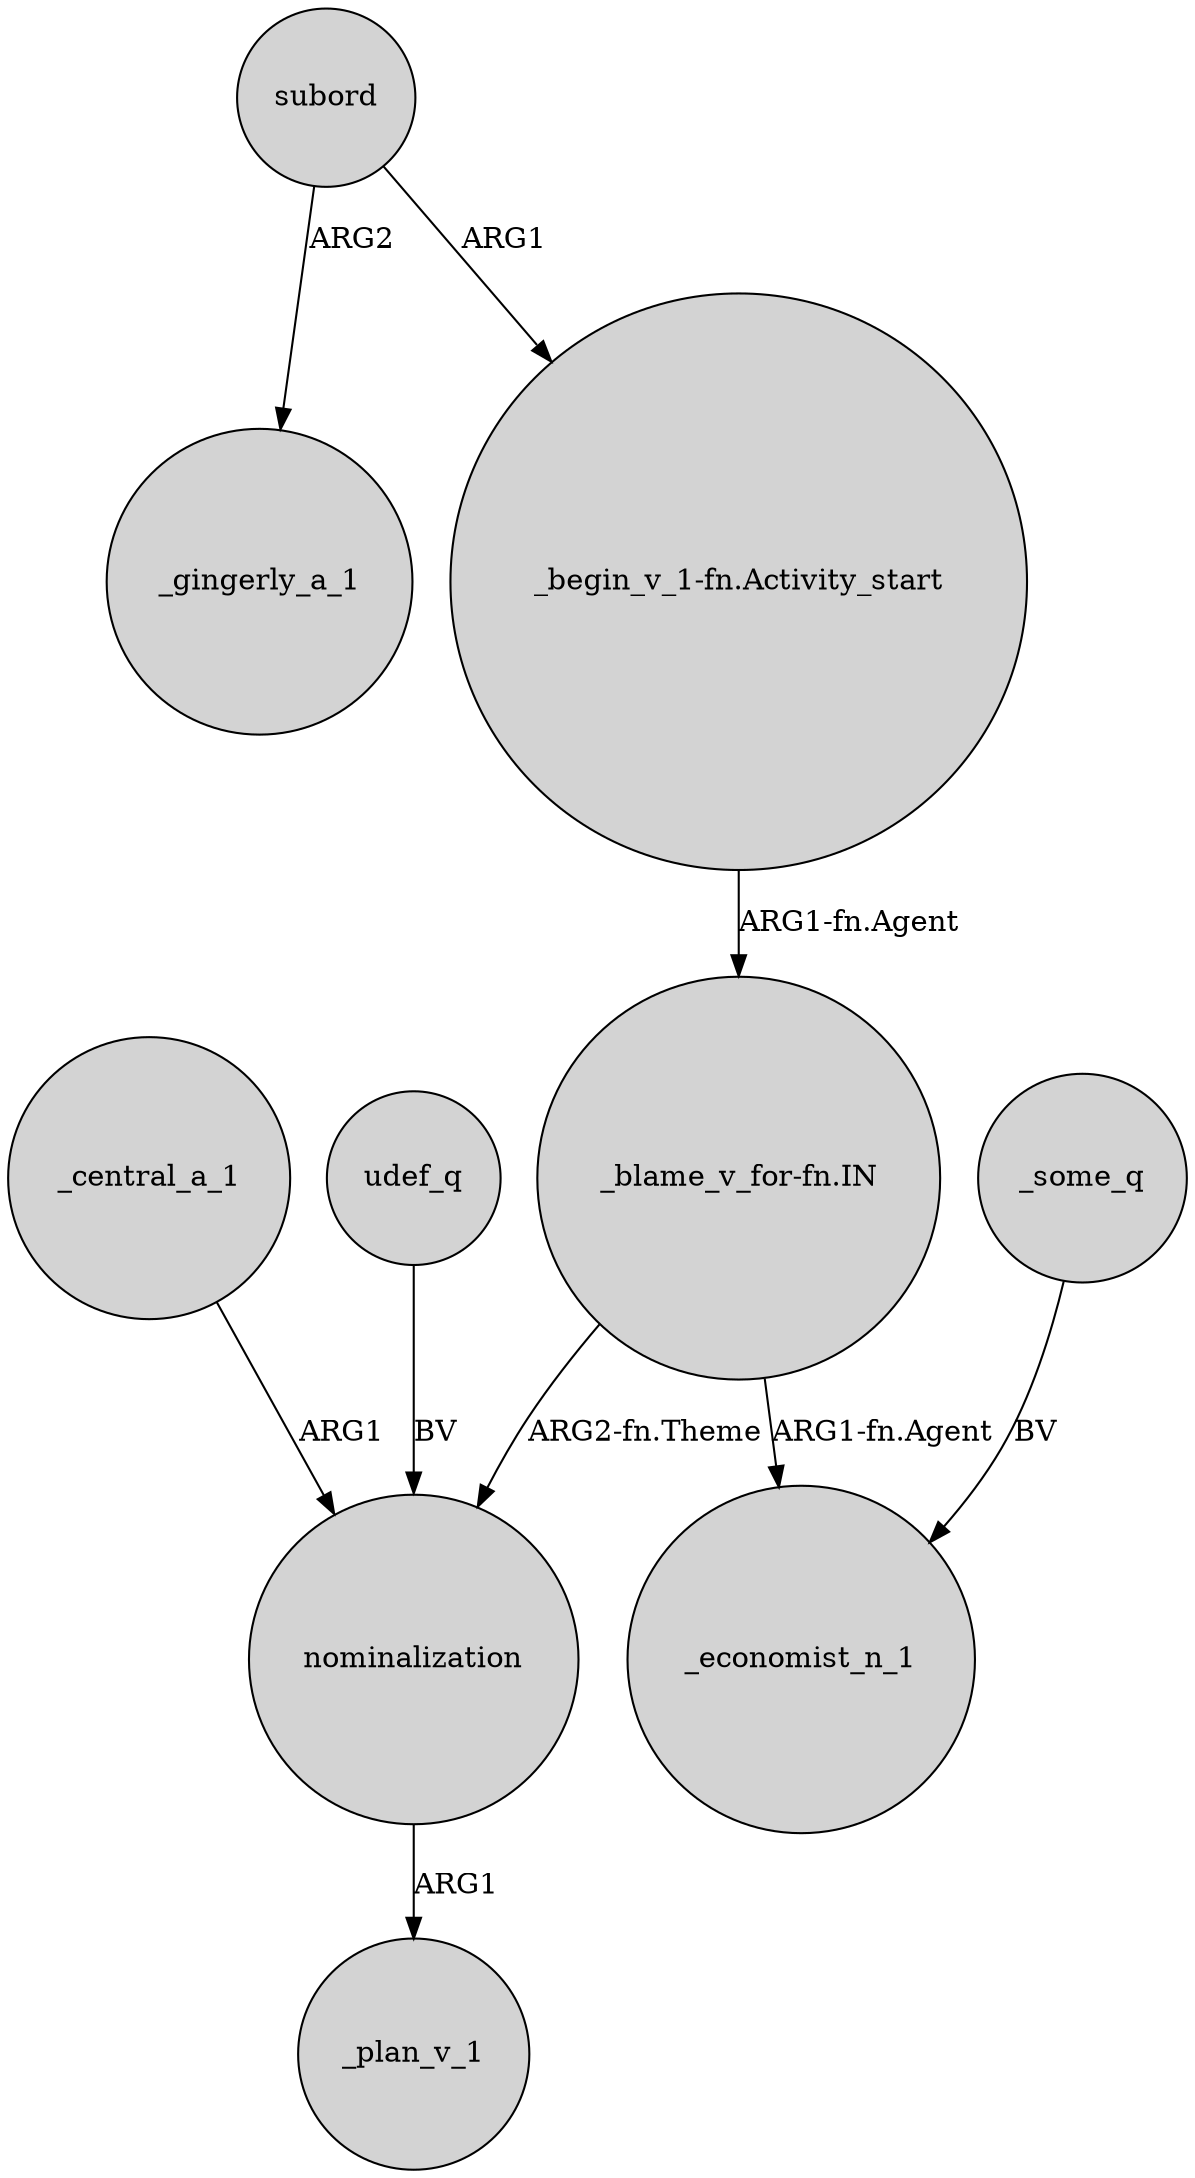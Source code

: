 digraph {
	node [shape=circle style=filled]
	subord -> _gingerly_a_1 [label=ARG2]
	"_begin_v_1-fn.Activity_start" -> "_blame_v_for-fn.IN" [label="ARG1-fn.Agent"]
	"_blame_v_for-fn.IN" -> nominalization [label="ARG2-fn.Theme"]
	subord -> "_begin_v_1-fn.Activity_start" [label=ARG1]
	_some_q -> _economist_n_1 [label=BV]
	_central_a_1 -> nominalization [label=ARG1]
	udef_q -> nominalization [label=BV]
	"_blame_v_for-fn.IN" -> _economist_n_1 [label="ARG1-fn.Agent"]
	nominalization -> _plan_v_1 [label=ARG1]
}
